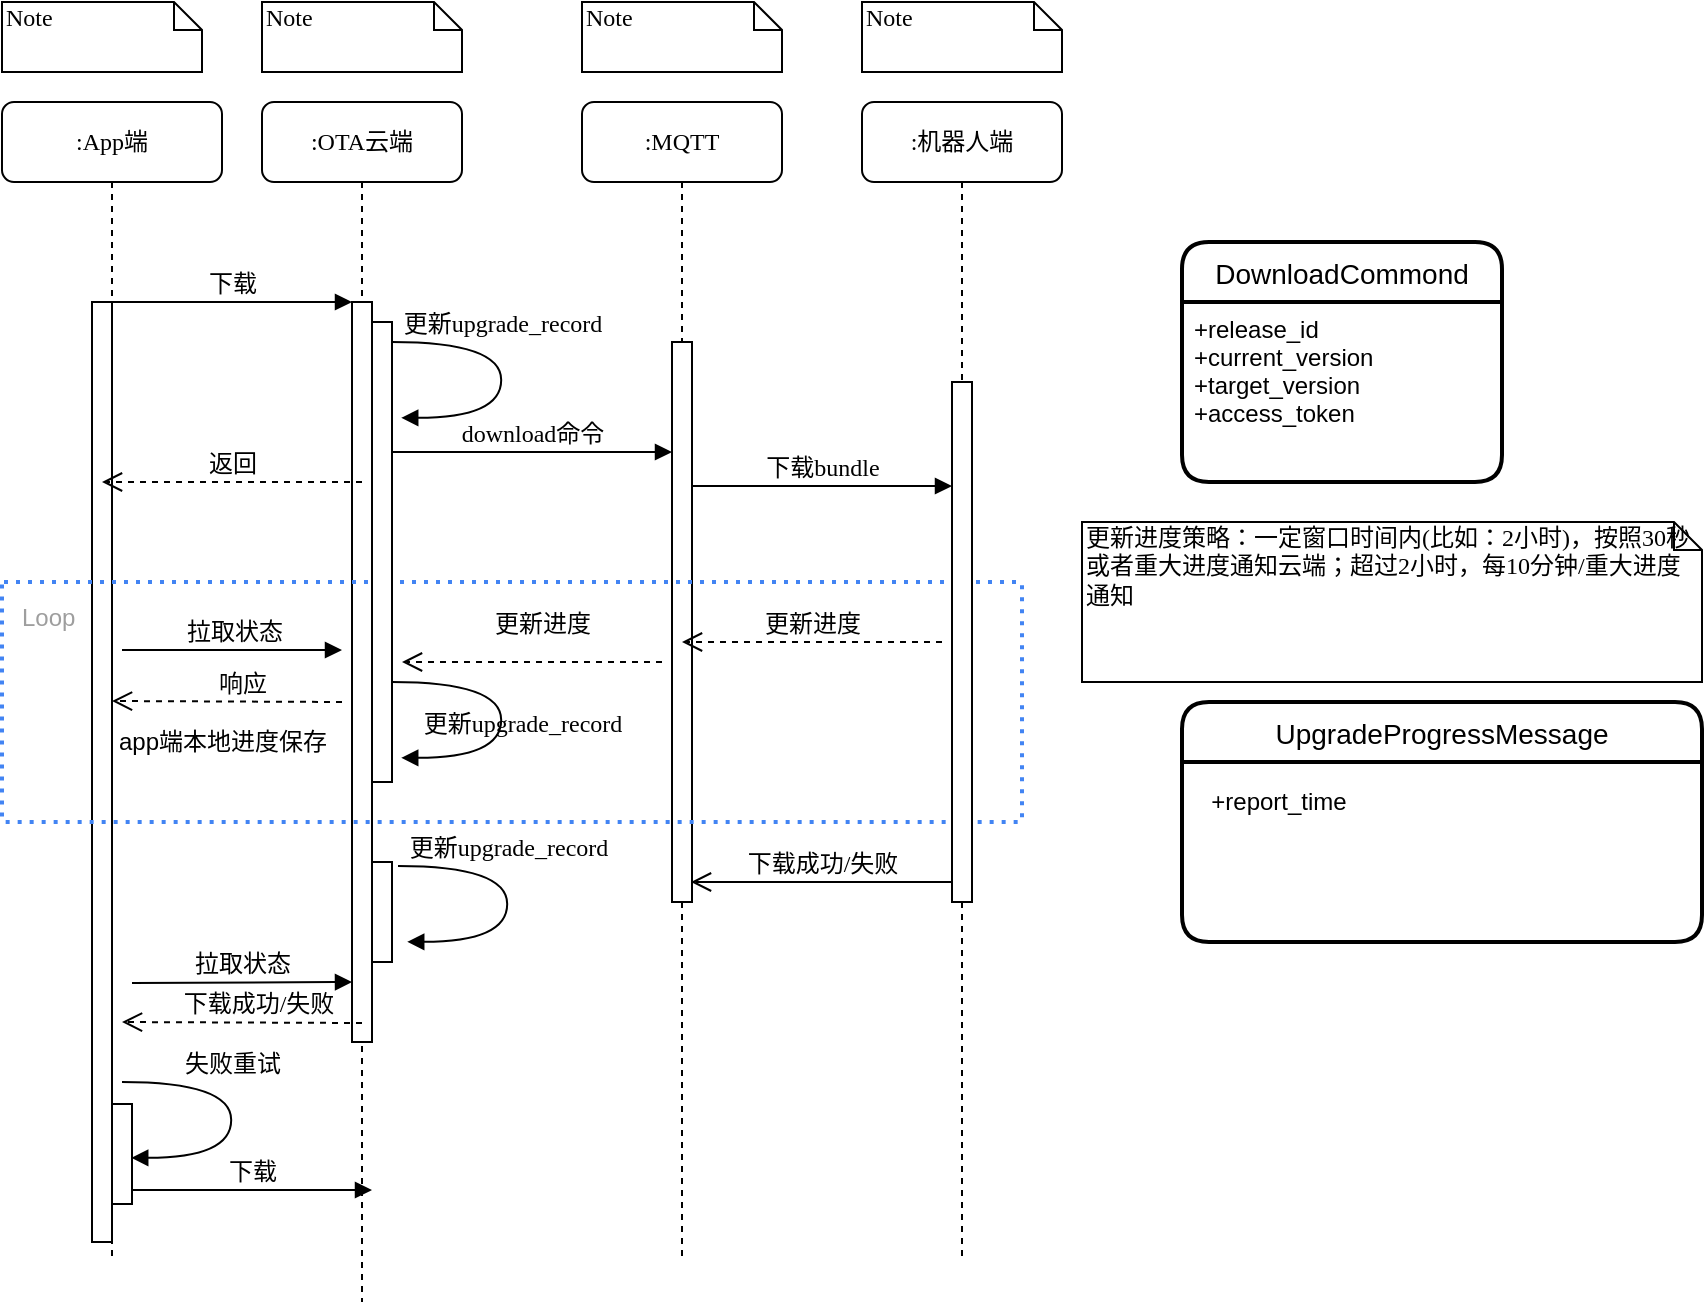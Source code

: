 <mxfile version="18.2.0" type="github">
  <diagram name="Page-1" id="13e1069c-82ec-6db2-03f1-153e76fe0fe0">
    <mxGraphModel dx="1750" dy="790" grid="1" gridSize="10" guides="1" tooltips="1" connect="1" arrows="1" fold="1" page="1" pageScale="1" pageWidth="1100" pageHeight="850" background="none" math="0" shadow="0">
      <root>
        <mxCell id="0" />
        <mxCell id="1" parent="0" />
        <mxCell id="7baba1c4bc27f4b0-2" value=":OTA云端" style="shape=umlLifeline;perimeter=lifelinePerimeter;whiteSpace=wrap;html=1;container=1;collapsible=0;recursiveResize=0;outlineConnect=0;rounded=1;shadow=0;comic=0;labelBackgroundColor=none;strokeWidth=1;fontFamily=Verdana;fontSize=12;align=center;" parent="1" vertex="1">
          <mxGeometry x="240" y="80" width="100" height="600" as="geometry" />
        </mxCell>
        <mxCell id="7baba1c4bc27f4b0-10" value="" style="html=1;points=[];perimeter=orthogonalPerimeter;rounded=0;shadow=0;comic=0;labelBackgroundColor=none;strokeWidth=1;fontFamily=Verdana;fontSize=12;align=center;" parent="7baba1c4bc27f4b0-2" vertex="1">
          <mxGeometry x="45" y="100" width="10" height="370" as="geometry" />
        </mxCell>
        <mxCell id="3o3wZ-A4HvLcNPkHUDMv-6" value="更新upgrade_record" style="html=1;verticalAlign=bottom;endArrow=block;labelBackgroundColor=none;fontFamily=Verdana;fontSize=12;elbow=vertical;edgeStyle=orthogonalEdgeStyle;curved=1;entryX=1;entryY=0.286;entryPerimeter=0;exitX=1.038;exitY=0.345;exitPerimeter=0;" parent="7baba1c4bc27f4b0-2" edge="1">
          <mxGeometry x="0.188" y="10" relative="1" as="geometry">
            <mxPoint x="65" y="290.0" as="sourcePoint" />
            <mxPoint x="69.62" y="327.92" as="targetPoint" />
            <Array as="points">
              <mxPoint x="119.62" y="289.9" />
              <mxPoint x="119.62" y="327.9" />
            </Array>
            <mxPoint as="offset" />
          </mxGeometry>
        </mxCell>
        <mxCell id="sWhF9e7TTx62POClrcet-2" value="" style="html=1;points=[];perimeter=orthogonalPerimeter;rounded=0;shadow=0;comic=0;labelBackgroundColor=none;strokeWidth=1;fontFamily=Verdana;fontSize=12;align=center;" vertex="1" parent="7baba1c4bc27f4b0-2">
          <mxGeometry x="55" y="380" width="10" height="50" as="geometry" />
        </mxCell>
        <mxCell id="sWhF9e7TTx62POClrcet-5" value="拉取状态" style="html=1;verticalAlign=bottom;endArrow=block;entryX=0;entryY=0;labelBackgroundColor=none;fontFamily=Verdana;fontSize=12;edgeStyle=elbowEdgeStyle;elbow=vertical;" edge="1" parent="7baba1c4bc27f4b0-2">
          <mxGeometry relative="1" as="geometry">
            <mxPoint x="-65" y="440.5" as="sourcePoint" />
            <mxPoint x="45" y="440" as="targetPoint" />
            <Array as="points">
              <mxPoint x="-80" y="440" />
            </Array>
          </mxGeometry>
        </mxCell>
        <mxCell id="7baba1c4bc27f4b0-3" value=":MQTT" style="shape=umlLifeline;perimeter=lifelinePerimeter;whiteSpace=wrap;html=1;container=1;collapsible=0;recursiveResize=0;outlineConnect=0;rounded=1;shadow=0;comic=0;labelBackgroundColor=none;strokeWidth=1;fontFamily=Verdana;fontSize=12;align=center;" parent="1" vertex="1">
          <mxGeometry x="400" y="80" width="100" height="580" as="geometry" />
        </mxCell>
        <mxCell id="7baba1c4bc27f4b0-13" value="" style="html=1;points=[];perimeter=orthogonalPerimeter;rounded=0;shadow=0;comic=0;labelBackgroundColor=none;strokeWidth=1;fontFamily=Verdana;fontSize=12;align=center;" parent="7baba1c4bc27f4b0-3" vertex="1">
          <mxGeometry x="45" y="120" width="10" height="280" as="geometry" />
        </mxCell>
        <mxCell id="7baba1c4bc27f4b0-4" value=":机器人端" style="shape=umlLifeline;perimeter=lifelinePerimeter;whiteSpace=wrap;html=1;container=1;collapsible=0;recursiveResize=0;outlineConnect=0;rounded=1;shadow=0;comic=0;labelBackgroundColor=none;strokeWidth=1;fontFamily=Verdana;fontSize=12;align=center;" parent="1" vertex="1">
          <mxGeometry x="540" y="80" width="100" height="580" as="geometry" />
        </mxCell>
        <mxCell id="7baba1c4bc27f4b0-8" value=":App端" style="shape=umlLifeline;perimeter=lifelinePerimeter;whiteSpace=wrap;html=1;container=1;collapsible=0;recursiveResize=0;outlineConnect=0;rounded=1;shadow=0;comic=0;labelBackgroundColor=none;strokeWidth=1;fontFamily=Verdana;fontSize=12;align=center;" parent="1" vertex="1">
          <mxGeometry x="110" y="80" width="110" height="580" as="geometry" />
        </mxCell>
        <mxCell id="7baba1c4bc27f4b0-9" value="" style="html=1;points=[];perimeter=orthogonalPerimeter;rounded=0;shadow=0;comic=0;labelBackgroundColor=none;strokeWidth=1;fontFamily=Verdana;fontSize=12;align=center;" parent="7baba1c4bc27f4b0-8" vertex="1">
          <mxGeometry x="45" y="100" width="10" height="470" as="geometry" />
        </mxCell>
        <mxCell id="nKYfHs4xCDxU2rANH8Kp-14" value="Loop" style="rounded=1;absoluteArcSize=1;arcSize=2;html=1;strokeColor=#33FF99;gradientColor=none;shadow=0;dashed=1;strokeColor=#4284F3;fontSize=12;fontColor=#9E9E9E;align=left;verticalAlign=top;spacing=10;spacingTop=-4;fillColor=none;dashPattern=1 2;strokeWidth=2;" parent="7baba1c4bc27f4b0-8" vertex="1">
          <mxGeometry y="240" width="510" height="120" as="geometry" />
        </mxCell>
        <mxCell id="nKYfHs4xCDxU2rANH8Kp-18" value="响应" style="html=1;verticalAlign=bottom;endArrow=open;dashed=1;endSize=8;labelBackgroundColor=none;fontFamily=Verdana;fontSize=12;" parent="7baba1c4bc27f4b0-8" edge="1">
          <mxGeometry x="-0.131" relative="1" as="geometry">
            <mxPoint x="55" y="299.5" as="targetPoint" />
            <mxPoint x="170" y="300" as="sourcePoint" />
            <mxPoint as="offset" />
          </mxGeometry>
        </mxCell>
        <mxCell id="sWhF9e7TTx62POClrcet-8" value="app端本地进度保存" style="text;html=1;resizable=0;autosize=1;align=center;verticalAlign=middle;points=[];fillColor=none;strokeColor=none;rounded=0;" vertex="1" parent="7baba1c4bc27f4b0-8">
          <mxGeometry x="50" y="310" width="120" height="20" as="geometry" />
        </mxCell>
        <mxCell id="sWhF9e7TTx62POClrcet-10" value="" style="html=1;points=[];perimeter=orthogonalPerimeter;rounded=0;shadow=0;comic=0;labelBackgroundColor=none;strokeWidth=1;fontFamily=Verdana;fontSize=12;align=center;" vertex="1" parent="7baba1c4bc27f4b0-8">
          <mxGeometry x="55" y="501" width="10" height="50" as="geometry" />
        </mxCell>
        <mxCell id="7baba1c4bc27f4b0-16" value="" style="html=1;points=[];perimeter=orthogonalPerimeter;rounded=0;shadow=0;comic=0;labelBackgroundColor=none;strokeWidth=1;fontFamily=Verdana;fontSize=12;align=center;" parent="1" vertex="1">
          <mxGeometry x="585" y="220" width="10" height="260" as="geometry" />
        </mxCell>
        <mxCell id="7baba1c4bc27f4b0-17" value="下载bundle" style="html=1;verticalAlign=bottom;endArrow=block;labelBackgroundColor=none;fontFamily=Verdana;fontSize=12;edgeStyle=elbowEdgeStyle;elbow=vertical;" parent="1" edge="1">
          <mxGeometry relative="1" as="geometry">
            <mxPoint x="455" y="272" as="sourcePoint" />
            <Array as="points">
              <mxPoint x="460" y="272" />
            </Array>
            <mxPoint x="585" y="272" as="targetPoint" />
          </mxGeometry>
        </mxCell>
        <mxCell id="7baba1c4bc27f4b0-11" value="下载" style="html=1;verticalAlign=bottom;endArrow=block;entryX=0;entryY=0;labelBackgroundColor=none;fontFamily=Verdana;fontSize=12;edgeStyle=elbowEdgeStyle;elbow=vertical;" parent="1" source="7baba1c4bc27f4b0-9" target="7baba1c4bc27f4b0-10" edge="1">
          <mxGeometry relative="1" as="geometry">
            <mxPoint x="220" y="190" as="sourcePoint" />
          </mxGeometry>
        </mxCell>
        <mxCell id="7baba1c4bc27f4b0-14" value="download命令" style="html=1;verticalAlign=bottom;endArrow=block;entryX=0;entryY=0;labelBackgroundColor=none;fontFamily=Verdana;fontSize=12;edgeStyle=elbowEdgeStyle;elbow=vertical;startArrow=none;" parent="1" edge="1">
          <mxGeometry relative="1" as="geometry">
            <mxPoint x="305" y="255" as="sourcePoint" />
            <mxPoint x="445" y="255.0" as="targetPoint" />
          </mxGeometry>
        </mxCell>
        <mxCell id="7baba1c4bc27f4b0-40" value="Note" style="shape=note;whiteSpace=wrap;html=1;size=14;verticalAlign=top;align=left;spacingTop=-6;rounded=0;shadow=0;comic=0;labelBackgroundColor=none;strokeWidth=1;fontFamily=Verdana;fontSize=12" parent="1" vertex="1">
          <mxGeometry x="110" y="30" width="100" height="35" as="geometry" />
        </mxCell>
        <mxCell id="7baba1c4bc27f4b0-41" value="Note" style="shape=note;whiteSpace=wrap;html=1;size=14;verticalAlign=top;align=left;spacingTop=-6;rounded=0;shadow=0;comic=0;labelBackgroundColor=none;strokeWidth=1;fontFamily=Verdana;fontSize=12" parent="1" vertex="1">
          <mxGeometry x="240" y="30" width="100" height="35" as="geometry" />
        </mxCell>
        <mxCell id="7baba1c4bc27f4b0-42" value="Note" style="shape=note;whiteSpace=wrap;html=1;size=14;verticalAlign=top;align=left;spacingTop=-6;rounded=0;shadow=0;comic=0;labelBackgroundColor=none;strokeWidth=1;fontFamily=Verdana;fontSize=12" parent="1" vertex="1">
          <mxGeometry x="400" y="30" width="100" height="35" as="geometry" />
        </mxCell>
        <mxCell id="7baba1c4bc27f4b0-43" value="Note" style="shape=note;whiteSpace=wrap;html=1;size=14;verticalAlign=top;align=left;spacingTop=-6;rounded=0;shadow=0;comic=0;labelBackgroundColor=none;strokeWidth=1;fontFamily=Verdana;fontSize=12" parent="1" vertex="1">
          <mxGeometry x="540" y="30" width="100" height="35" as="geometry" />
        </mxCell>
        <mxCell id="3o3wZ-A4HvLcNPkHUDMv-1" value="" style="html=1;points=[];perimeter=orthogonalPerimeter;rounded=0;shadow=0;comic=0;labelBackgroundColor=none;strokeWidth=1;fontFamily=Verdana;fontSize=12;align=center;" parent="1" vertex="1">
          <mxGeometry x="295" y="190" width="10" height="230" as="geometry" />
        </mxCell>
        <mxCell id="3o3wZ-A4HvLcNPkHUDMv-2" value="" style="html=1;verticalAlign=bottom;endArrow=none;entryX=0;entryY=0;labelBackgroundColor=none;fontFamily=Verdana;fontSize=12;edgeStyle=elbowEdgeStyle;elbow=vertical;" parent="1" source="7baba1c4bc27f4b0-10" target="3o3wZ-A4HvLcNPkHUDMv-1" edge="1">
          <mxGeometry relative="1" as="geometry">
            <mxPoint x="295" y="200" as="sourcePoint" />
            <mxPoint x="445" y="200.0" as="targetPoint" />
          </mxGeometry>
        </mxCell>
        <mxCell id="3o3wZ-A4HvLcNPkHUDMv-3" value="更新upgrade_record" style="html=1;verticalAlign=bottom;endArrow=block;labelBackgroundColor=none;fontFamily=Verdana;fontSize=12;elbow=vertical;edgeStyle=orthogonalEdgeStyle;curved=1;entryX=1;entryY=0.286;entryPerimeter=0;exitX=1.038;exitY=0.345;exitPerimeter=0;" parent="1" edge="1">
          <mxGeometry x="-0.234" relative="1" as="geometry">
            <mxPoint x="305.0" y="200.0" as="sourcePoint" />
            <mxPoint x="309.62" y="237.92" as="targetPoint" />
            <Array as="points">
              <mxPoint x="359.62" y="199.9" />
              <mxPoint x="359.62" y="237.9" />
            </Array>
            <mxPoint as="offset" />
          </mxGeometry>
        </mxCell>
        <mxCell id="3o3wZ-A4HvLcNPkHUDMv-4" value="更新进度" style="html=1;verticalAlign=bottom;endArrow=open;dashed=1;endSize=8;labelBackgroundColor=none;fontFamily=Verdana;fontSize=12;" parent="1" target="7baba1c4bc27f4b0-3" edge="1">
          <mxGeometry relative="1" as="geometry">
            <mxPoint x="605" y="498.5" as="targetPoint" />
            <mxPoint x="580" y="350" as="sourcePoint" />
          </mxGeometry>
        </mxCell>
        <mxCell id="3o3wZ-A4HvLcNPkHUDMv-5" value="更新进度" style="html=1;verticalAlign=bottom;endArrow=open;dashed=1;endSize=8;labelBackgroundColor=none;fontFamily=Verdana;fontSize=12;" parent="1" edge="1">
          <mxGeometry x="-0.077" y="-10" relative="1" as="geometry">
            <mxPoint x="310" y="360" as="targetPoint" />
            <mxPoint x="440" y="360" as="sourcePoint" />
            <mxPoint as="offset" />
          </mxGeometry>
        </mxCell>
        <mxCell id="3o3wZ-A4HvLcNPkHUDMv-9" value="更新进度策略：一定窗口时间内(比如：2小时)，按照30秒或者重大进度通知云端；超过2小时，每10分钟/重大进度通知" style="shape=note;whiteSpace=wrap;html=1;size=14;verticalAlign=top;align=left;spacingTop=-6;rounded=0;shadow=0;comic=0;labelBackgroundColor=none;strokeWidth=1;fontFamily=Verdana;fontSize=12" parent="1" vertex="1">
          <mxGeometry x="650" y="290" width="310" height="80" as="geometry" />
        </mxCell>
        <mxCell id="3o3wZ-A4HvLcNPkHUDMv-12" value="返回" style="html=1;verticalAlign=bottom;endArrow=open;dashed=1;endSize=8;labelBackgroundColor=none;fontFamily=Verdana;fontSize=12;" parent="1" edge="1">
          <mxGeometry relative="1" as="geometry">
            <mxPoint x="160" y="270" as="targetPoint" />
            <mxPoint x="290" y="270" as="sourcePoint" />
          </mxGeometry>
        </mxCell>
        <mxCell id="nKYfHs4xCDxU2rANH8Kp-17" value="拉取状态" style="html=1;verticalAlign=bottom;endArrow=block;entryX=0;entryY=0;labelBackgroundColor=none;fontFamily=Verdana;fontSize=12;edgeStyle=elbowEdgeStyle;elbow=vertical;" parent="1" edge="1">
          <mxGeometry relative="1" as="geometry">
            <mxPoint x="170" y="354" as="sourcePoint" />
            <mxPoint x="280" y="353.5" as="targetPoint" />
          </mxGeometry>
        </mxCell>
        <mxCell id="sWhF9e7TTx62POClrcet-1" value="下载成功/失败" style="html=1;verticalAlign=bottom;endArrow=open;endSize=8;labelBackgroundColor=none;fontFamily=Verdana;fontSize=12;" edge="1" parent="1">
          <mxGeometry relative="1" as="geometry">
            <mxPoint x="454.5" y="470" as="targetPoint" />
            <mxPoint x="585" y="470" as="sourcePoint" />
          </mxGeometry>
        </mxCell>
        <mxCell id="sWhF9e7TTx62POClrcet-6" value="下载成功/失败" style="html=1;verticalAlign=bottom;endArrow=open;dashed=1;endSize=8;labelBackgroundColor=none;fontFamily=Verdana;fontSize=12;" edge="1" parent="1">
          <mxGeometry x="-0.131" relative="1" as="geometry">
            <mxPoint x="170" y="540" as="targetPoint" />
            <mxPoint x="290" y="540.5" as="sourcePoint" />
            <mxPoint as="offset" />
          </mxGeometry>
        </mxCell>
        <mxCell id="sWhF9e7TTx62POClrcet-11" value="更新upgrade_record" style="html=1;verticalAlign=bottom;endArrow=block;labelBackgroundColor=none;fontFamily=Verdana;fontSize=12;elbow=vertical;edgeStyle=orthogonalEdgeStyle;curved=1;entryX=1;entryY=0.286;entryPerimeter=0;exitX=1.038;exitY=0.345;exitPerimeter=0;" edge="1" parent="1">
          <mxGeometry x="-0.234" relative="1" as="geometry">
            <mxPoint x="308" y="462" as="sourcePoint" />
            <mxPoint x="312.62" y="499.92" as="targetPoint" />
            <Array as="points">
              <mxPoint x="362.62" y="461.9" />
              <mxPoint x="362.62" y="499.9" />
            </Array>
            <mxPoint as="offset" />
          </mxGeometry>
        </mxCell>
        <mxCell id="sWhF9e7TTx62POClrcet-4" value="失败重试" style="html=1;verticalAlign=bottom;endArrow=block;labelBackgroundColor=none;fontFamily=Verdana;fontSize=12;elbow=vertical;edgeStyle=orthogonalEdgeStyle;curved=1;entryX=1;entryY=0.286;entryPerimeter=0;exitX=1.038;exitY=0.345;exitPerimeter=0;" edge="1" parent="1">
          <mxGeometry x="-0.234" relative="1" as="geometry">
            <mxPoint x="170" y="570.0" as="sourcePoint" />
            <mxPoint x="174.62" y="607.92" as="targetPoint" />
            <Array as="points">
              <mxPoint x="224.62" y="569.9" />
              <mxPoint x="224.62" y="607.9" />
            </Array>
            <mxPoint as="offset" />
          </mxGeometry>
        </mxCell>
        <mxCell id="sWhF9e7TTx62POClrcet-12" value="下载" style="html=1;verticalAlign=bottom;endArrow=block;entryX=0;entryY=0;labelBackgroundColor=none;fontFamily=Verdana;fontSize=12;edgeStyle=elbowEdgeStyle;elbow=vertical;" edge="1" parent="1">
          <mxGeometry relative="1" as="geometry">
            <mxPoint x="175" y="624" as="sourcePoint" />
            <mxPoint x="295" y="624.0" as="targetPoint" />
          </mxGeometry>
        </mxCell>
        <mxCell id="sWhF9e7TTx62POClrcet-13" value="DownloadCommond" style="swimlane;childLayout=stackLayout;horizontal=1;startSize=30;horizontalStack=0;rounded=1;fontSize=14;fontStyle=0;strokeWidth=2;resizeParent=0;resizeLast=1;shadow=0;dashed=0;align=center;" vertex="1" parent="1">
          <mxGeometry x="700" y="150" width="160" height="120" as="geometry" />
        </mxCell>
        <mxCell id="sWhF9e7TTx62POClrcet-14" value="+release_id&#xa;+current_version&#xa;+target_version&#xa;+access_token" style="align=left;strokeColor=none;fillColor=none;spacingLeft=4;fontSize=12;verticalAlign=top;resizable=0;rotatable=0;part=1;" vertex="1" parent="sWhF9e7TTx62POClrcet-13">
          <mxGeometry y="30" width="160" height="90" as="geometry" />
        </mxCell>
        <mxCell id="sWhF9e7TTx62POClrcet-15" value="UpgradeProgressMessage" style="swimlane;childLayout=stackLayout;horizontal=1;startSize=30;horizontalStack=0;rounded=1;fontSize=14;fontStyle=0;strokeWidth=2;resizeParent=0;resizeLast=1;shadow=0;dashed=0;align=center;" vertex="1" parent="1">
          <mxGeometry x="700" y="380" width="260" height="120" as="geometry" />
        </mxCell>
        <mxCell id="sWhF9e7TTx62POClrcet-17" value="&lt;span style=&quot;text-align: left;&quot;&gt;+report_time&lt;/span&gt;" style="text;html=1;align=center;verticalAlign=middle;resizable=0;points=[];autosize=1;strokeColor=none;fillColor=none;" vertex="1" parent="1">
          <mxGeometry x="708" y="420" width="80" height="20" as="geometry" />
        </mxCell>
      </root>
    </mxGraphModel>
  </diagram>
</mxfile>
